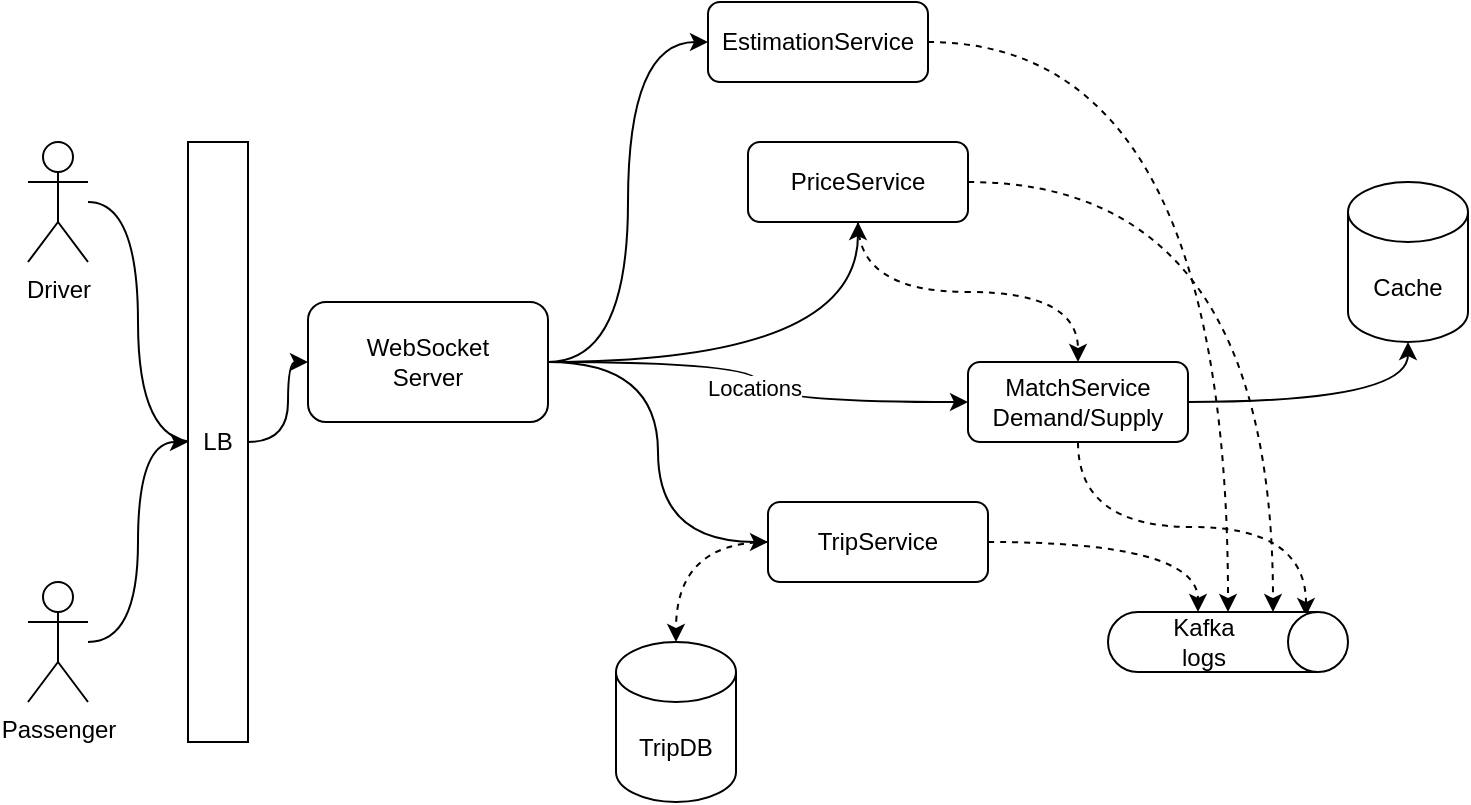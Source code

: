 <mxfile version="17.2.1" type="device" pages="2"><diagram id="nqmpilfzCUPHgkX6Yyl3" name="Uber-Driver"><mxGraphModel dx="946" dy="619" grid="1" gridSize="10" guides="1" tooltips="1" connect="1" arrows="1" fold="1" page="1" pageScale="1" pageWidth="827" pageHeight="1169" math="0" shadow="0"><root><mxCell id="0"/><mxCell id="1" parent="0"/><mxCell id="iZiKdwyIRMXw4jL3MVoR-6" style="edgeStyle=orthogonalEdgeStyle;orthogonalLoop=1;jettySize=auto;html=1;entryX=0.333;entryY=0.5;entryDx=0;entryDy=0;entryPerimeter=0;curved=1;" edge="1" parent="1" source="iZiKdwyIRMXw4jL3MVoR-2" target="iZiKdwyIRMXw4jL3MVoR-4"><mxGeometry relative="1" as="geometry"/></mxCell><mxCell id="iZiKdwyIRMXw4jL3MVoR-2" value="Driver" style="shape=umlActor;verticalLabelPosition=bottom;verticalAlign=top;html=1;outlineConnect=0;" vertex="1" parent="1"><mxGeometry x="90" y="130" width="30" height="60" as="geometry"/></mxCell><mxCell id="iZiKdwyIRMXw4jL3MVoR-7" style="edgeStyle=orthogonalEdgeStyle;curved=1;orthogonalLoop=1;jettySize=auto;html=1;" edge="1" parent="1" source="iZiKdwyIRMXw4jL3MVoR-3" target="iZiKdwyIRMXw4jL3MVoR-4"><mxGeometry relative="1" as="geometry"/></mxCell><mxCell id="iZiKdwyIRMXw4jL3MVoR-3" value="Passenger" style="shape=umlActor;verticalLabelPosition=bottom;verticalAlign=top;html=1;outlineConnect=0;" vertex="1" parent="1"><mxGeometry x="90" y="350" width="30" height="60" as="geometry"/></mxCell><mxCell id="iZiKdwyIRMXw4jL3MVoR-8" style="edgeStyle=orthogonalEdgeStyle;curved=1;orthogonalLoop=1;jettySize=auto;html=1;entryX=0;entryY=0.5;entryDx=0;entryDy=0;" edge="1" parent="1" source="iZiKdwyIRMXw4jL3MVoR-4" target="iZiKdwyIRMXw4jL3MVoR-10"><mxGeometry relative="1" as="geometry"><mxPoint x="250" y="120" as="targetPoint"/></mxGeometry></mxCell><mxCell id="iZiKdwyIRMXw4jL3MVoR-4" value="LB" style="rounded=0;whiteSpace=wrap;html=1;" vertex="1" parent="1"><mxGeometry x="170" y="130" width="30" height="300" as="geometry"/></mxCell><mxCell id="iZiKdwyIRMXw4jL3MVoR-17" style="edgeStyle=orthogonalEdgeStyle;curved=1;orthogonalLoop=1;jettySize=auto;html=1;entryX=0;entryY=0.5;entryDx=0;entryDy=0;" edge="1" parent="1" source="iZiKdwyIRMXw4jL3MVoR-10" target="iZiKdwyIRMXw4jL3MVoR-14"><mxGeometry relative="1" as="geometry"/></mxCell><mxCell id="iZiKdwyIRMXw4jL3MVoR-18" style="edgeStyle=orthogonalEdgeStyle;curved=1;orthogonalLoop=1;jettySize=auto;html=1;" edge="1" parent="1" source="iZiKdwyIRMXw4jL3MVoR-10" target="iZiKdwyIRMXw4jL3MVoR-12"><mxGeometry relative="1" as="geometry"/></mxCell><mxCell id="iZiKdwyIRMXw4jL3MVoR-31" style="edgeStyle=orthogonalEdgeStyle;curved=1;orthogonalLoop=1;jettySize=auto;html=1;entryX=0;entryY=0.5;entryDx=0;entryDy=0;" edge="1" parent="1" source="iZiKdwyIRMXw4jL3MVoR-10" target="iZiKdwyIRMXw4jL3MVoR-13"><mxGeometry relative="1" as="geometry"/></mxCell><mxCell id="iZiKdwyIRMXw4jL3MVoR-36" value="Locations" style="edgeLabel;html=1;align=center;verticalAlign=middle;resizable=0;points=[];" vertex="1" connectable="0" parent="iZiKdwyIRMXw4jL3MVoR-31"><mxGeometry x="0.025" y="-2" relative="1" as="geometry"><mxPoint as="offset"/></mxGeometry></mxCell><mxCell id="iZiKdwyIRMXw4jL3MVoR-34" style="edgeStyle=orthogonalEdgeStyle;curved=1;orthogonalLoop=1;jettySize=auto;html=1;entryX=0;entryY=0.5;entryDx=0;entryDy=0;" edge="1" parent="1" source="iZiKdwyIRMXw4jL3MVoR-10" target="iZiKdwyIRMXw4jL3MVoR-11"><mxGeometry relative="1" as="geometry"/></mxCell><mxCell id="iZiKdwyIRMXw4jL3MVoR-10" value="WebSocket&lt;br&gt;Server" style="rounded=1;whiteSpace=wrap;html=1;" vertex="1" parent="1"><mxGeometry x="230" y="210" width="120" height="60" as="geometry"/></mxCell><mxCell id="iZiKdwyIRMXw4jL3MVoR-21" style="edgeStyle=orthogonalEdgeStyle;curved=1;orthogonalLoop=1;jettySize=auto;html=1;entryX=0;entryY=0;entryDx=0;entryDy=75;entryPerimeter=0;dashed=1;" edge="1" parent="1" source="iZiKdwyIRMXw4jL3MVoR-11" target="iZiKdwyIRMXw4jL3MVoR-16"><mxGeometry relative="1" as="geometry"/></mxCell><mxCell id="iZiKdwyIRMXw4jL3MVoR-30" style="edgeStyle=orthogonalEdgeStyle;curved=1;orthogonalLoop=1;jettySize=auto;html=1;dashed=1;" edge="1" parent="1" source="iZiKdwyIRMXw4jL3MVoR-11" target="iZiKdwyIRMXw4jL3MVoR-29"><mxGeometry relative="1" as="geometry"/></mxCell><mxCell id="iZiKdwyIRMXw4jL3MVoR-11" value="TripService" style="rounded=1;whiteSpace=wrap;html=1;" vertex="1" parent="1"><mxGeometry x="460" y="310" width="110" height="40" as="geometry"/></mxCell><mxCell id="iZiKdwyIRMXw4jL3MVoR-27" style="edgeStyle=orthogonalEdgeStyle;curved=1;orthogonalLoop=1;jettySize=auto;html=1;entryX=0.067;entryY=0.175;entryDx=0;entryDy=0;entryPerimeter=0;dashed=1;" edge="1" parent="1" source="iZiKdwyIRMXw4jL3MVoR-13" target="iZiKdwyIRMXw4jL3MVoR-16"><mxGeometry relative="1" as="geometry"/></mxCell><mxCell id="iZiKdwyIRMXw4jL3MVoR-38" style="edgeStyle=orthogonalEdgeStyle;curved=1;orthogonalLoop=1;jettySize=auto;html=1;" edge="1" parent="1" source="iZiKdwyIRMXw4jL3MVoR-13" target="iZiKdwyIRMXw4jL3MVoR-37"><mxGeometry relative="1" as="geometry"/></mxCell><mxCell id="iZiKdwyIRMXw4jL3MVoR-13" value="MatchService&lt;br&gt;Demand/Supply" style="rounded=1;whiteSpace=wrap;html=1;" vertex="1" parent="1"><mxGeometry x="560" y="240" width="110" height="40" as="geometry"/></mxCell><mxCell id="iZiKdwyIRMXw4jL3MVoR-25" style="edgeStyle=orthogonalEdgeStyle;curved=1;orthogonalLoop=1;jettySize=auto;html=1;entryX=0;entryY=0;entryDx=0;entryDy=37.5;entryPerimeter=0;dashed=1;startArrow=none;" edge="1" parent="1" source="iZiKdwyIRMXw4jL3MVoR-12" target="iZiKdwyIRMXw4jL3MVoR-16"><mxGeometry relative="1" as="geometry"/></mxCell><mxCell id="iZiKdwyIRMXw4jL3MVoR-16" value="Kafka&lt;br&gt;logs" style="shape=cylinder3;whiteSpace=wrap;html=1;boundedLbl=1;backgroundOutline=1;size=15;direction=south;" vertex="1" parent="1"><mxGeometry x="630" y="365" width="120" height="30" as="geometry"/></mxCell><mxCell id="iZiKdwyIRMXw4jL3MVoR-28" style="edgeStyle=orthogonalEdgeStyle;curved=1;orthogonalLoop=1;jettySize=auto;html=1;dashed=1;" edge="1" parent="1" source="iZiKdwyIRMXw4jL3MVoR-12" target="iZiKdwyIRMXw4jL3MVoR-13"><mxGeometry relative="1" as="geometry"/></mxCell><mxCell id="iZiKdwyIRMXw4jL3MVoR-12" value="PriceService" style="rounded=1;whiteSpace=wrap;html=1;" vertex="1" parent="1"><mxGeometry x="450" y="130" width="110" height="40" as="geometry"/></mxCell><mxCell id="iZiKdwyIRMXw4jL3MVoR-29" value="TripDB" style="shape=cylinder3;whiteSpace=wrap;html=1;boundedLbl=1;backgroundOutline=1;size=15;" vertex="1" parent="1"><mxGeometry x="384" y="380" width="60" height="80" as="geometry"/></mxCell><mxCell id="iZiKdwyIRMXw4jL3MVoR-35" style="edgeStyle=orthogonalEdgeStyle;curved=1;orthogonalLoop=1;jettySize=auto;html=1;dashed=1;" edge="1" parent="1" source="iZiKdwyIRMXw4jL3MVoR-14" target="iZiKdwyIRMXw4jL3MVoR-16"><mxGeometry relative="1" as="geometry"/></mxCell><mxCell id="iZiKdwyIRMXw4jL3MVoR-14" value="EstimationService" style="rounded=1;whiteSpace=wrap;html=1;" vertex="1" parent="1"><mxGeometry x="430" y="60" width="110" height="40" as="geometry"/></mxCell><mxCell id="iZiKdwyIRMXw4jL3MVoR-37" value="Cache" style="shape=cylinder3;whiteSpace=wrap;html=1;boundedLbl=1;backgroundOutline=1;size=15;" vertex="1" parent="1"><mxGeometry x="750" y="150" width="60" height="80" as="geometry"/></mxCell></root></mxGraphModel></diagram><diagram id="mmq8stLucnD-Qr3-HYJ8" name="Delivery-System"><mxGraphModel dx="946" dy="619" grid="1" gridSize="10" guides="1" tooltips="1" connect="1" arrows="1" fold="1" page="1" pageScale="1" pageWidth="827" pageHeight="1169" math="0" shadow="0"><root><mxCell id="0"/><mxCell id="1" parent="0"/><mxCell id="vdrAZoFfSL0h4uXtjpFB-5" value="Order" style="edgeStyle=orthogonalEdgeStyle;curved=1;orthogonalLoop=1;jettySize=auto;html=1;" edge="1" parent="1" source="vdrAZoFfSL0h4uXtjpFB-1" target="vdrAZoFfSL0h4uXtjpFB-2"><mxGeometry relative="1" as="geometry"/></mxCell><mxCell id="vdrAZoFfSL0h4uXtjpFB-1" value="User" style="shape=umlActor;verticalLabelPosition=bottom;verticalAlign=top;html=1;outlineConnect=0;" vertex="1" parent="1"><mxGeometry x="110" y="170" width="30" height="60" as="geometry"/></mxCell><mxCell id="vdrAZoFfSL0h4uXtjpFB-6" value="Send Order" style="edgeStyle=orthogonalEdgeStyle;curved=1;orthogonalLoop=1;jettySize=auto;html=1;entryX=0;entryY=0.5;entryDx=0;entryDy=0;" edge="1" parent="1" source="vdrAZoFfSL0h4uXtjpFB-2" target="vdrAZoFfSL0h4uXtjpFB-3"><mxGeometry relative="1" as="geometry"/></mxCell><mxCell id="vdrAZoFfSL0h4uXtjpFB-9" style="edgeStyle=orthogonalEdgeStyle;curved=1;orthogonalLoop=1;jettySize=auto;html=1;entryX=0.5;entryY=0.5;entryDx=0;entryDy=0;entryPerimeter=0;" edge="1" parent="1" source="vdrAZoFfSL0h4uXtjpFB-2" target="vdrAZoFfSL0h4uXtjpFB-8"><mxGeometry relative="1" as="geometry"><Array as="points"><mxPoint x="354" y="300"/></Array></mxGeometry></mxCell><mxCell id="vdrAZoFfSL0h4uXtjpFB-16" value="dispatch" style="edgeLabel;html=1;align=center;verticalAlign=middle;resizable=0;points=[];" vertex="1" connectable="0" parent="vdrAZoFfSL0h4uXtjpFB-9"><mxGeometry x="-0.364" y="5" relative="1" as="geometry"><mxPoint as="offset"/></mxGeometry></mxCell><mxCell id="vdrAZoFfSL0h4uXtjpFB-2" value="Delivery&lt;br&gt;App" style="rounded=1;whiteSpace=wrap;html=1;" vertex="1" parent="1"><mxGeometry x="294" y="120" width="120" height="60" as="geometry"/></mxCell><mxCell id="vdrAZoFfSL0h4uXtjpFB-7" value="Ready" style="edgeStyle=orthogonalEdgeStyle;curved=1;orthogonalLoop=1;jettySize=auto;html=1;entryX=0.442;entryY=0.983;entryDx=0;entryDy=0;entryPerimeter=0;" edge="1" parent="1" source="vdrAZoFfSL0h4uXtjpFB-3" target="vdrAZoFfSL0h4uXtjpFB-2"><mxGeometry relative="1" as="geometry"><Array as="points"><mxPoint x="520" y="150"/><mxPoint x="520" y="200"/><mxPoint x="347" y="200"/></Array></mxGeometry></mxCell><mxCell id="vdrAZoFfSL0h4uXtjpFB-14" style="edgeStyle=orthogonalEdgeStyle;curved=1;orthogonalLoop=1;jettySize=auto;html=1;entryX=0;entryY=0;entryDx=0;entryDy=20;entryPerimeter=0;" edge="1" parent="1" source="vdrAZoFfSL0h4uXtjpFB-3" target="vdrAZoFfSL0h4uXtjpFB-4"><mxGeometry relative="1" as="geometry"/></mxCell><mxCell id="vdrAZoFfSL0h4uXtjpFB-17" value="Cook" style="edgeLabel;html=1;align=center;verticalAlign=middle;resizable=0;points=[];" vertex="1" connectable="0" parent="vdrAZoFfSL0h4uXtjpFB-14"><mxGeometry x="-0.36" y="-1" relative="1" as="geometry"><mxPoint as="offset"/></mxGeometry></mxCell><mxCell id="vdrAZoFfSL0h4uXtjpFB-3" value="Restaurant&lt;br&gt;App" style="rounded=1;whiteSpace=wrap;html=1;" vertex="1" parent="1"><mxGeometry x="530" y="120" width="110" height="60" as="geometry"/></mxCell><mxCell id="vdrAZoFfSL0h4uXtjpFB-4" value="Food" style="shape=cube;whiteSpace=wrap;html=1;boundedLbl=1;backgroundOutline=1;darkOpacity=0.05;darkOpacity2=0.1;size=10;" vertex="1" parent="1"><mxGeometry x="640" y="260" width="70" height="50" as="geometry"/></mxCell><mxCell id="vdrAZoFfSL0h4uXtjpFB-13" style="edgeStyle=orthogonalEdgeStyle;curved=1;orthogonalLoop=1;jettySize=auto;html=1;entryX=0.5;entryY=1;entryDx=0;entryDy=0;" edge="1" parent="1" source="vdrAZoFfSL0h4uXtjpFB-8" target="vdrAZoFfSL0h4uXtjpFB-3"><mxGeometry relative="1" as="geometry"/></mxCell><mxCell id="vdrAZoFfSL0h4uXtjpFB-15" value="Pickup" style="edgeLabel;html=1;align=center;verticalAlign=middle;resizable=0;points=[];" vertex="1" connectable="0" parent="vdrAZoFfSL0h4uXtjpFB-13"><mxGeometry x="-0.31" y="19" relative="1" as="geometry"><mxPoint as="offset"/></mxGeometry></mxCell><mxCell id="vdrAZoFfSL0h4uXtjpFB-18" style="edgeStyle=orthogonalEdgeStyle;curved=1;orthogonalLoop=1;jettySize=auto;html=1;" edge="1" parent="1" source="vdrAZoFfSL0h4uXtjpFB-8" target="vdrAZoFfSL0h4uXtjpFB-1"><mxGeometry relative="1" as="geometry"><Array as="points"><mxPoint x="125" y="310"/></Array></mxGeometry></mxCell><mxCell id="vdrAZoFfSL0h4uXtjpFB-19" value="deliver" style="edgeLabel;html=1;align=center;verticalAlign=middle;resizable=0;points=[];" vertex="1" connectable="0" parent="vdrAZoFfSL0h4uXtjpFB-18"><mxGeometry x="-0.019" y="-12" relative="1" as="geometry"><mxPoint as="offset"/></mxGeometry></mxCell><mxCell id="vdrAZoFfSL0h4uXtjpFB-8" value="Courier&lt;br&gt;App" style="shape=umlActor;verticalLabelPosition=bottom;verticalAlign=top;html=1;outlineConnect=0;" vertex="1" parent="1"><mxGeometry x="414" y="270" width="30" height="60" as="geometry"/></mxCell></root></mxGraphModel></diagram></mxfile>